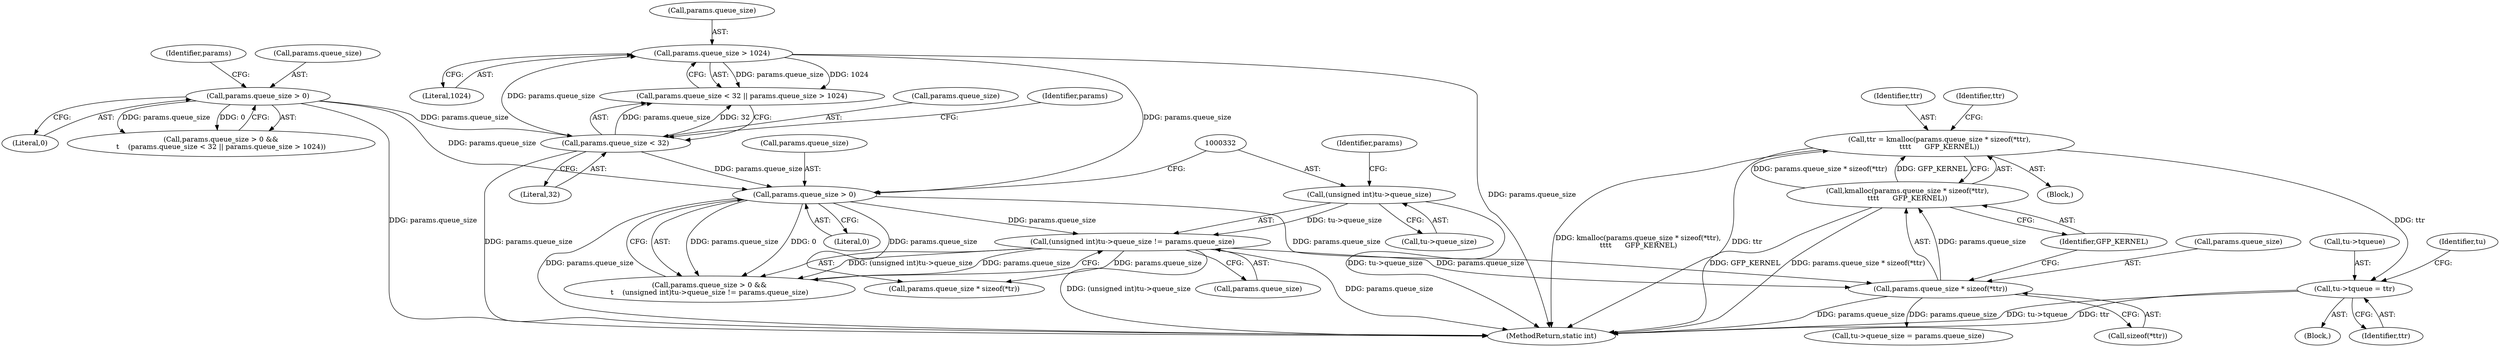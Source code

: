 digraph "0_linux_cec8f96e49d9be372fdb0c3836dcf31ec71e457e@API" {
"1000345" [label="(Call,ttr = kmalloc(params.queue_size * sizeof(*ttr),\n\t\t\t\t      GFP_KERNEL))"];
"1000347" [label="(Call,kmalloc(params.queue_size * sizeof(*ttr),\n\t\t\t\t      GFP_KERNEL))"];
"1000348" [label="(Call,params.queue_size * sizeof(*ttr))"];
"1000325" [label="(Call,params.queue_size > 0)"];
"1000180" [label="(Call,params.queue_size > 1024)"];
"1000175" [label="(Call,params.queue_size < 32)"];
"1000169" [label="(Call,params.queue_size > 0)"];
"1000330" [label="(Call,(unsigned int)tu->queue_size != params.queue_size)"];
"1000331" [label="(Call,(unsigned int)tu->queue_size)"];
"1000370" [label="(Call,tu->tqueue = ttr)"];
"1000345" [label="(Call,ttr = kmalloc(params.queue_size * sizeof(*ttr),\n\t\t\t\t      GFP_KERNEL))"];
"1000346" [label="(Identifier,ttr)"];
"1000349" [label="(Call,params.queue_size)"];
"1000330" [label="(Call,(unsigned int)tu->queue_size != params.queue_size)"];
"1000179" [label="(Literal,32)"];
"1000329" [label="(Literal,0)"];
"1000363" [label="(Call,tu->queue_size = params.queue_size)"];
"1000352" [label="(Call,sizeof(*ttr))"];
"1000326" [label="(Call,params.queue_size)"];
"1000336" [label="(Call,params.queue_size)"];
"1000177" [label="(Identifier,params)"];
"1000358" [label="(Block,)"];
"1000380" [label="(Call,params.queue_size * sizeof(*tr))"];
"1000180" [label="(Call,params.queue_size > 1024)"];
"1000168" [label="(Call,params.queue_size > 0 &&\n\t    (params.queue_size < 32 || params.queue_size > 1024))"];
"1000324" [label="(Call,params.queue_size > 0 &&\n\t    (unsigned int)tu->queue_size != params.queue_size)"];
"1000357" [label="(Identifier,ttr)"];
"1000169" [label="(Call,params.queue_size > 0)"];
"1000325" [label="(Call,params.queue_size > 0)"];
"1000175" [label="(Call,params.queue_size < 32)"];
"1000371" [label="(Call,tu->tqueue)"];
"1000176" [label="(Call,params.queue_size)"];
"1000528" [label="(MethodReturn,static int)"];
"1000174" [label="(Call,params.queue_size < 32 || params.queue_size > 1024)"];
"1000355" [label="(Identifier,GFP_KERNEL)"];
"1000181" [label="(Call,params.queue_size)"];
"1000337" [label="(Identifier,params)"];
"1000370" [label="(Call,tu->tqueue = ttr)"];
"1000184" [label="(Literal,1024)"];
"1000344" [label="(Block,)"];
"1000374" [label="(Identifier,ttr)"];
"1000182" [label="(Identifier,params)"];
"1000347" [label="(Call,kmalloc(params.queue_size * sizeof(*ttr),\n\t\t\t\t      GFP_KERNEL))"];
"1000348" [label="(Call,params.queue_size * sizeof(*ttr))"];
"1000409" [label="(Identifier,tu)"];
"1000173" [label="(Literal,0)"];
"1000170" [label="(Call,params.queue_size)"];
"1000331" [label="(Call,(unsigned int)tu->queue_size)"];
"1000333" [label="(Call,tu->queue_size)"];
"1000345" -> "1000344"  [label="AST: "];
"1000345" -> "1000347"  [label="CFG: "];
"1000346" -> "1000345"  [label="AST: "];
"1000347" -> "1000345"  [label="AST: "];
"1000357" -> "1000345"  [label="CFG: "];
"1000345" -> "1000528"  [label="DDG: kmalloc(params.queue_size * sizeof(*ttr),\n\t\t\t\t      GFP_KERNEL)"];
"1000345" -> "1000528"  [label="DDG: ttr"];
"1000347" -> "1000345"  [label="DDG: params.queue_size * sizeof(*ttr)"];
"1000347" -> "1000345"  [label="DDG: GFP_KERNEL"];
"1000345" -> "1000370"  [label="DDG: ttr"];
"1000347" -> "1000355"  [label="CFG: "];
"1000348" -> "1000347"  [label="AST: "];
"1000355" -> "1000347"  [label="AST: "];
"1000347" -> "1000528"  [label="DDG: params.queue_size * sizeof(*ttr)"];
"1000347" -> "1000528"  [label="DDG: GFP_KERNEL"];
"1000348" -> "1000347"  [label="DDG: params.queue_size"];
"1000348" -> "1000352"  [label="CFG: "];
"1000349" -> "1000348"  [label="AST: "];
"1000352" -> "1000348"  [label="AST: "];
"1000355" -> "1000348"  [label="CFG: "];
"1000348" -> "1000528"  [label="DDG: params.queue_size"];
"1000325" -> "1000348"  [label="DDG: params.queue_size"];
"1000330" -> "1000348"  [label="DDG: params.queue_size"];
"1000348" -> "1000363"  [label="DDG: params.queue_size"];
"1000325" -> "1000324"  [label="AST: "];
"1000325" -> "1000329"  [label="CFG: "];
"1000326" -> "1000325"  [label="AST: "];
"1000329" -> "1000325"  [label="AST: "];
"1000332" -> "1000325"  [label="CFG: "];
"1000324" -> "1000325"  [label="CFG: "];
"1000325" -> "1000528"  [label="DDG: params.queue_size"];
"1000325" -> "1000324"  [label="DDG: params.queue_size"];
"1000325" -> "1000324"  [label="DDG: 0"];
"1000180" -> "1000325"  [label="DDG: params.queue_size"];
"1000175" -> "1000325"  [label="DDG: params.queue_size"];
"1000169" -> "1000325"  [label="DDG: params.queue_size"];
"1000325" -> "1000330"  [label="DDG: params.queue_size"];
"1000325" -> "1000380"  [label="DDG: params.queue_size"];
"1000180" -> "1000174"  [label="AST: "];
"1000180" -> "1000184"  [label="CFG: "];
"1000181" -> "1000180"  [label="AST: "];
"1000184" -> "1000180"  [label="AST: "];
"1000174" -> "1000180"  [label="CFG: "];
"1000180" -> "1000528"  [label="DDG: params.queue_size"];
"1000180" -> "1000174"  [label="DDG: params.queue_size"];
"1000180" -> "1000174"  [label="DDG: 1024"];
"1000175" -> "1000180"  [label="DDG: params.queue_size"];
"1000175" -> "1000174"  [label="AST: "];
"1000175" -> "1000179"  [label="CFG: "];
"1000176" -> "1000175"  [label="AST: "];
"1000179" -> "1000175"  [label="AST: "];
"1000182" -> "1000175"  [label="CFG: "];
"1000174" -> "1000175"  [label="CFG: "];
"1000175" -> "1000528"  [label="DDG: params.queue_size"];
"1000175" -> "1000174"  [label="DDG: params.queue_size"];
"1000175" -> "1000174"  [label="DDG: 32"];
"1000169" -> "1000175"  [label="DDG: params.queue_size"];
"1000169" -> "1000168"  [label="AST: "];
"1000169" -> "1000173"  [label="CFG: "];
"1000170" -> "1000169"  [label="AST: "];
"1000173" -> "1000169"  [label="AST: "];
"1000177" -> "1000169"  [label="CFG: "];
"1000168" -> "1000169"  [label="CFG: "];
"1000169" -> "1000528"  [label="DDG: params.queue_size"];
"1000169" -> "1000168"  [label="DDG: params.queue_size"];
"1000169" -> "1000168"  [label="DDG: 0"];
"1000330" -> "1000324"  [label="AST: "];
"1000330" -> "1000336"  [label="CFG: "];
"1000331" -> "1000330"  [label="AST: "];
"1000336" -> "1000330"  [label="AST: "];
"1000324" -> "1000330"  [label="CFG: "];
"1000330" -> "1000528"  [label="DDG: (unsigned int)tu->queue_size"];
"1000330" -> "1000528"  [label="DDG: params.queue_size"];
"1000330" -> "1000324"  [label="DDG: (unsigned int)tu->queue_size"];
"1000330" -> "1000324"  [label="DDG: params.queue_size"];
"1000331" -> "1000330"  [label="DDG: tu->queue_size"];
"1000330" -> "1000380"  [label="DDG: params.queue_size"];
"1000331" -> "1000333"  [label="CFG: "];
"1000332" -> "1000331"  [label="AST: "];
"1000333" -> "1000331"  [label="AST: "];
"1000337" -> "1000331"  [label="CFG: "];
"1000331" -> "1000528"  [label="DDG: tu->queue_size"];
"1000370" -> "1000358"  [label="AST: "];
"1000370" -> "1000374"  [label="CFG: "];
"1000371" -> "1000370"  [label="AST: "];
"1000374" -> "1000370"  [label="AST: "];
"1000409" -> "1000370"  [label="CFG: "];
"1000370" -> "1000528"  [label="DDG: ttr"];
"1000370" -> "1000528"  [label="DDG: tu->tqueue"];
}

